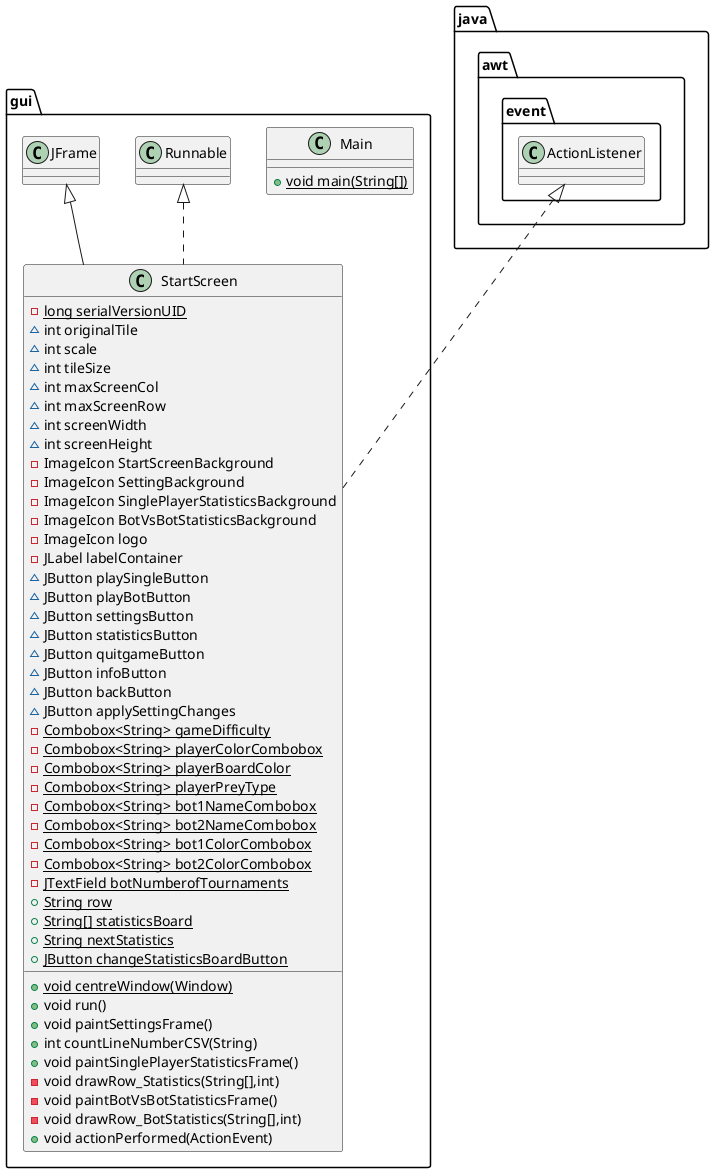 @startuml
class gui.Main {
+ {static} void main(String[])
}
class gui.StartScreen {
- {static} long serialVersionUID
~ int originalTile
~ int scale
~ int tileSize
~ int maxScreenCol
~ int maxScreenRow
~ int screenWidth
~ int screenHeight
- ImageIcon StartScreenBackground
- ImageIcon SettingBackground
- ImageIcon SinglePlayerStatisticsBackground
- ImageIcon BotVsBotStatisticsBackground
- ImageIcon logo
- JLabel labelContainer
~ JButton playSingleButton
~ JButton playBotButton
~ JButton settingsButton
~ JButton statisticsButton
~ JButton quitgameButton
~ JButton infoButton
~ JButton backButton
~ JButton applySettingChanges
- {static} Combobox<String> gameDifficulty
- {static} Combobox<String> playerColorCombobox
- {static} Combobox<String> playerBoardColor
- {static} Combobox<String> playerPreyType
- {static} Combobox<String> bot1NameCombobox
- {static} Combobox<String> bot2NameCombobox
- {static} Combobox<String> bot1ColorCombobox
- {static} Combobox<String> bot2ColorCombobox
- {static} JTextField botNumberofTournaments
+ {static} String row
+ {static} String[] statisticsBoard
+ {static} String nextStatistics
+ {static} JButton changeStatisticsBoardButton
+ {static} void centreWindow(Window)
+ void run()
+ void paintSettingsFrame()
+ int countLineNumberCSV(String)
+ void paintSinglePlayerStatisticsFrame()
- void drawRow_Statistics(String[],int)
- void paintBotVsBotStatisticsFrame()
- void drawRow_BotStatistics(String[],int)
+ void actionPerformed(ActionEvent)
}


java.awt.event.ActionListener <|.. gui.StartScreen
gui.Runnable <|.. gui.StartScreen
gui.JFrame <|-- gui.StartScreen
@enduml